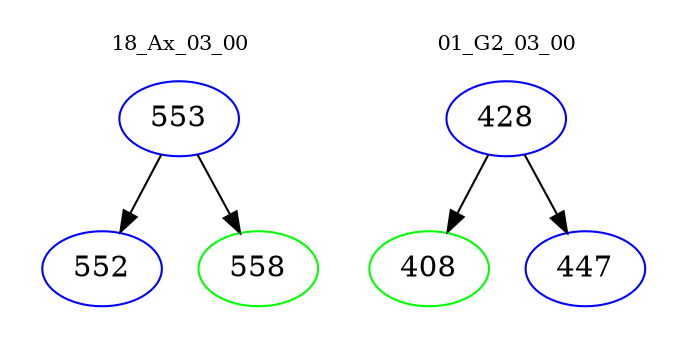 digraph{
subgraph cluster_0 {
color = white
label = "18_Ax_03_00";
fontsize=10;
T0_553 [label="553", color="blue"]
T0_553 -> T0_552 [color="black"]
T0_552 [label="552", color="blue"]
T0_553 -> T0_558 [color="black"]
T0_558 [label="558", color="green"]
}
subgraph cluster_1 {
color = white
label = "01_G2_03_00";
fontsize=10;
T1_428 [label="428", color="blue"]
T1_428 -> T1_408 [color="black"]
T1_408 [label="408", color="green"]
T1_428 -> T1_447 [color="black"]
T1_447 [label="447", color="blue"]
}
}
